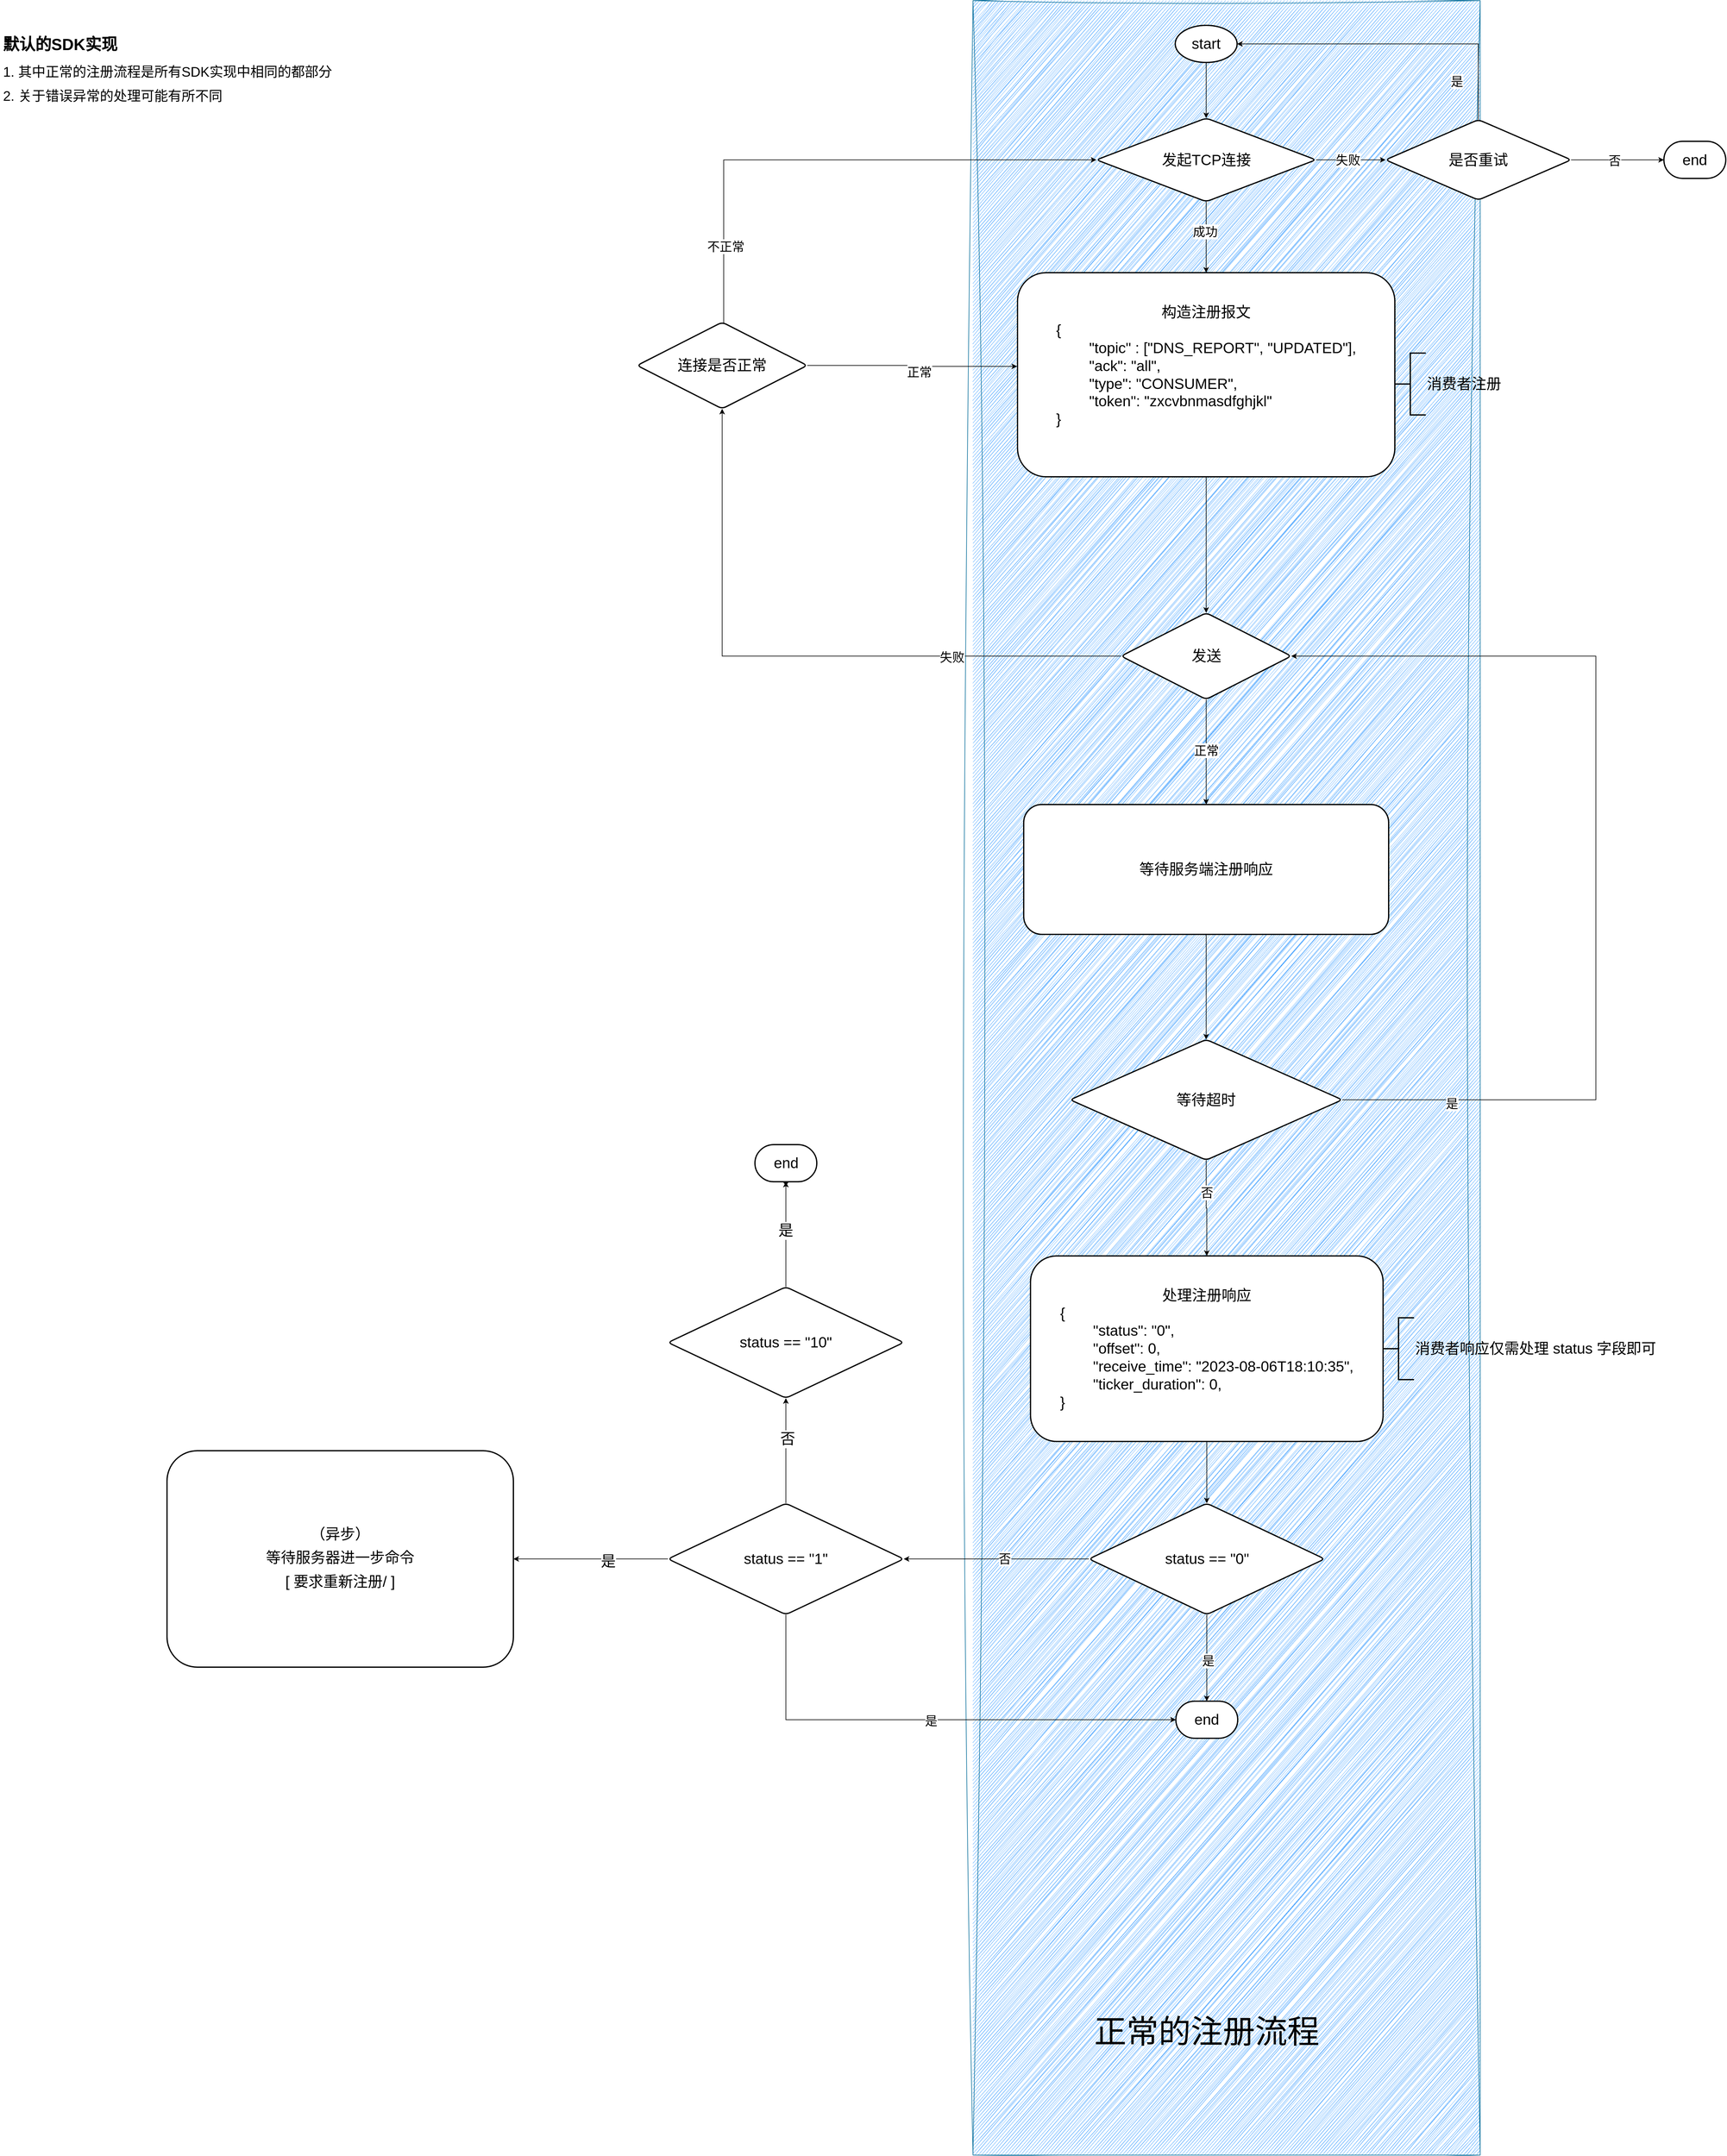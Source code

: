 <mxfile version="21.6.5" type="device" pages="4">
  <diagram id="dsc48xldkjAQaWcjTZuZ" name="连接注册">
    <mxGraphModel dx="5794" dy="2823" grid="1" gridSize="10" guides="1" tooltips="1" connect="1" arrows="1" fold="1" page="1" pageScale="1" pageWidth="827" pageHeight="1169" math="0" shadow="0">
      <root>
        <mxCell id="0" />
        <mxCell id="1" parent="0" />
        <mxCell id="0e7gZRAunlrL_1aNrjrz-1" value="" style="rounded=0;whiteSpace=wrap;html=1;fillStyle=auto;fillColor=#3399FF;glass=0;shadow=0;labelBorderColor=none;labelBackgroundColor=none;strokeColor=#10739e;sketch=1;curveFitting=1;jiggle=2;" vertex="1" parent="1">
          <mxGeometry x="3" y="20" width="820" height="3484" as="geometry" />
        </mxCell>
        <mxCell id="WuUUsTGlFhz0yOcB5VOo-2" value="&lt;font style=&quot;font-size: 24px;&quot;&gt;start&lt;/font&gt;" style="strokeWidth=2;html=1;shape=mxgraph.flowchart.start_1;whiteSpace=wrap;" parent="1" vertex="1">
          <mxGeometry x="330" y="60" width="100" height="60" as="geometry" />
        </mxCell>
        <mxCell id="WuUUsTGlFhz0yOcB5VOo-4" value="&lt;font style=&quot;font-size: 24px;&quot;&gt;end&lt;/font&gt;" style="strokeWidth=2;html=1;shape=mxgraph.flowchart.terminator;whiteSpace=wrap;" parent="1" vertex="1">
          <mxGeometry x="331" y="2770" width="100" height="60" as="geometry" />
        </mxCell>
        <mxCell id="p4mF64QxMuUCEa_f1IQb-2" value="" style="endArrow=classic;html=1;rounded=0;exitX=0.5;exitY=1;exitDx=0;exitDy=0;exitPerimeter=0;entryX=0.5;entryY=0;entryDx=0;entryDy=0;" parent="1" source="WuUUsTGlFhz0yOcB5VOo-2" target="p4mF64QxMuUCEa_f1IQb-5" edge="1">
          <mxGeometry width="50" height="50" relative="1" as="geometry">
            <mxPoint x="440" y="200" as="sourcePoint" />
            <mxPoint x="380" y="190" as="targetPoint" />
          </mxGeometry>
        </mxCell>
        <mxCell id="p4mF64QxMuUCEa_f1IQb-8" value="" style="edgeStyle=orthogonalEdgeStyle;rounded=0;orthogonalLoop=1;jettySize=auto;html=1;" parent="1" source="p4mF64QxMuUCEa_f1IQb-5" target="p4mF64QxMuUCEa_f1IQb-7" edge="1">
          <mxGeometry relative="1" as="geometry" />
        </mxCell>
        <mxCell id="p4mF64QxMuUCEa_f1IQb-9" value="&lt;font style=&quot;font-size: 20px;&quot;&gt;成功&lt;/font&gt;" style="edgeLabel;html=1;align=center;verticalAlign=middle;resizable=0;points=[];" parent="p4mF64QxMuUCEa_f1IQb-8" vertex="1" connectable="0">
          <mxGeometry x="-0.19" y="-2" relative="1" as="geometry">
            <mxPoint y="1" as="offset" />
          </mxGeometry>
        </mxCell>
        <mxCell id="p4mF64QxMuUCEa_f1IQb-15" value="" style="edgeStyle=orthogonalEdgeStyle;rounded=0;orthogonalLoop=1;jettySize=auto;html=1;" parent="1" source="p4mF64QxMuUCEa_f1IQb-5" target="p4mF64QxMuUCEa_f1IQb-14" edge="1">
          <mxGeometry relative="1" as="geometry" />
        </mxCell>
        <mxCell id="p4mF64QxMuUCEa_f1IQb-16" value="&lt;font style=&quot;font-size: 20px;&quot;&gt;失败&lt;/font&gt;" style="edgeLabel;html=1;align=center;verticalAlign=middle;resizable=0;points=[];" parent="p4mF64QxMuUCEa_f1IQb-15" vertex="1" connectable="0">
          <mxGeometry x="-0.09" y="1" relative="1" as="geometry">
            <mxPoint as="offset" />
          </mxGeometry>
        </mxCell>
        <mxCell id="p4mF64QxMuUCEa_f1IQb-5" value="&lt;font style=&quot;font-size: 24px;&quot;&gt;发起TCP连接&lt;/font&gt;" style="rhombus;whiteSpace=wrap;html=1;rounded=1;arcSize=14;strokeWidth=2;" parent="1" vertex="1">
          <mxGeometry x="202.5" y="210" width="355" height="135" as="geometry" />
        </mxCell>
        <mxCell id="g4Wcov2lOADOk6rJduZX-2" value="" style="edgeStyle=orthogonalEdgeStyle;rounded=0;orthogonalLoop=1;jettySize=auto;html=1;" parent="1" source="p4mF64QxMuUCEa_f1IQb-7" target="g4Wcov2lOADOk6rJduZX-1" edge="1">
          <mxGeometry relative="1" as="geometry" />
        </mxCell>
        <mxCell id="p4mF64QxMuUCEa_f1IQb-7" value="&lt;font style=&quot;font-size: 24px;&quot;&gt;构造注册报文&lt;br&gt;&lt;div style=&quot;text-align: left;&quot;&gt;&lt;span style=&quot;background-color: initial;&quot;&gt;{&lt;/span&gt;&lt;/div&gt;&lt;span style=&quot;white-space: pre;&quot;&gt;&lt;div style=&quot;text-align: left;&quot;&gt;&lt;span style=&quot;background-color: initial;&quot;&gt;&#x9;&lt;/span&gt;&lt;span style=&quot;background-color: initial; white-space: normal;&quot;&gt;&quot;topic&quot; : [&quot;DNS_REPORT&quot;, &quot;UPDATED&quot;],&lt;/span&gt;&lt;/div&gt;&lt;div style=&quot;text-align: left;&quot;&gt;&lt;span style=&quot;background-color: initial; white-space: normal;&quot;&gt;&lt;span style=&quot;white-space: pre;&quot;&gt;&#x9;&lt;/span&gt;&quot;ack&quot;: &quot;all&quot;,&lt;br&gt;&lt;/span&gt;&lt;/div&gt;&lt;div style=&quot;text-align: left;&quot;&gt;&lt;span style=&quot;background-color: initial; white-space: normal;&quot;&gt;&lt;span style=&quot;white-space: pre;&quot;&gt;&#x9;&lt;/span&gt;&quot;type&quot;: &quot;CONSUMER&quot;,&lt;br&gt;&lt;/span&gt;&lt;/div&gt;&lt;div style=&quot;text-align: left;&quot;&gt;&lt;span style=&quot;background-color: initial; white-space: normal;&quot;&gt;&lt;span style=&quot;white-space: pre;&quot;&gt;&#x9;&lt;/span&gt;&quot;token&quot;: &quot;zxcvbnmasdfghjkl&quot;&lt;br&gt;&lt;/span&gt;&lt;/div&gt;&lt;/span&gt;&lt;div style=&quot;text-align: left;&quot;&gt;&lt;span style=&quot;background-color: initial;&quot;&gt;}&lt;/span&gt;&lt;/div&gt;&lt;div style=&quot;text-align: left;&quot;&gt;&lt;span style=&quot;background-color: initial;&quot;&gt;&lt;br&gt;&lt;/span&gt;&lt;/div&gt;&lt;/font&gt;" style="whiteSpace=wrap;html=1;rounded=1;arcSize=14;strokeWidth=2;" parent="1" vertex="1">
          <mxGeometry x="75" y="460" width="610" height="330" as="geometry" />
        </mxCell>
        <mxCell id="p4mF64QxMuUCEa_f1IQb-13" value="&lt;font style=&quot;font-size: 24px;&quot;&gt;end&lt;/font&gt;" style="strokeWidth=2;html=1;shape=mxgraph.flowchart.terminator;whiteSpace=wrap;" parent="1" vertex="1">
          <mxGeometry x="1120" y="247.5" width="100" height="60" as="geometry" />
        </mxCell>
        <mxCell id="p4mF64QxMuUCEa_f1IQb-18" value="" style="edgeStyle=orthogonalEdgeStyle;rounded=0;orthogonalLoop=1;jettySize=auto;html=1;entryX=1;entryY=0.5;entryDx=0;entryDy=0;entryPerimeter=0;exitX=0.5;exitY=0;exitDx=0;exitDy=0;" parent="1" source="p4mF64QxMuUCEa_f1IQb-14" target="WuUUsTGlFhz0yOcB5VOo-2" edge="1">
          <mxGeometry relative="1" as="geometry">
            <mxPoint x="745" y="80.005" as="targetPoint" />
            <Array as="points">
              <mxPoint x="820" y="90" />
            </Array>
          </mxGeometry>
        </mxCell>
        <mxCell id="p4mF64QxMuUCEa_f1IQb-19" value="&lt;font style=&quot;font-size: 20px;&quot;&gt;是&lt;/font&gt;" style="edgeLabel;html=1;align=center;verticalAlign=middle;resizable=0;points=[];" parent="p4mF64QxMuUCEa_f1IQb-18" vertex="1" connectable="0">
          <mxGeometry x="-0.112" y="1" relative="1" as="geometry">
            <mxPoint x="70" y="59" as="offset" />
          </mxGeometry>
        </mxCell>
        <mxCell id="p4mF64QxMuUCEa_f1IQb-21" value="" style="edgeStyle=orthogonalEdgeStyle;rounded=0;orthogonalLoop=1;jettySize=auto;html=1;entryX=0;entryY=0.5;entryDx=0;entryDy=0;entryPerimeter=0;" parent="1" source="p4mF64QxMuUCEa_f1IQb-14" target="p4mF64QxMuUCEa_f1IQb-13" edge="1">
          <mxGeometry relative="1" as="geometry">
            <mxPoint x="995" y="273.1" as="targetPoint" />
          </mxGeometry>
        </mxCell>
        <mxCell id="p4mF64QxMuUCEa_f1IQb-22" value="&lt;font style=&quot;font-size: 20px;&quot;&gt;否&lt;/font&gt;" style="edgeLabel;html=1;align=center;verticalAlign=middle;resizable=0;points=[];" parent="p4mF64QxMuUCEa_f1IQb-21" vertex="1" connectable="0">
          <mxGeometry x="-0.064" y="-1" relative="1" as="geometry">
            <mxPoint y="-1" as="offset" />
          </mxGeometry>
        </mxCell>
        <mxCell id="p4mF64QxMuUCEa_f1IQb-14" value="&lt;font style=&quot;font-size: 24px;&quot;&gt;是否重试&lt;/font&gt;" style="rhombus;whiteSpace=wrap;html=1;rounded=1;arcSize=14;strokeWidth=2;" parent="1" vertex="1">
          <mxGeometry x="670" y="212.5" width="300" height="130" as="geometry" />
        </mxCell>
        <mxCell id="g4Wcov2lOADOk6rJduZX-8" value="" style="edgeStyle=orthogonalEdgeStyle;rounded=0;orthogonalLoop=1;jettySize=auto;html=1;" parent="1" source="g4Wcov2lOADOk6rJduZX-1" target="g4Wcov2lOADOk6rJduZX-7" edge="1">
          <mxGeometry relative="1" as="geometry" />
        </mxCell>
        <mxCell id="g4Wcov2lOADOk6rJduZX-9" value="&lt;font style=&quot;font-size: 20px;&quot;&gt;失败&lt;/font&gt;" style="edgeLabel;html=1;align=center;verticalAlign=middle;resizable=0;points=[];" parent="g4Wcov2lOADOk6rJduZX-8" vertex="1" connectable="0">
          <mxGeometry x="-0.475" y="1" relative="1" as="geometry">
            <mxPoint x="1" as="offset" />
          </mxGeometry>
        </mxCell>
        <mxCell id="g4Wcov2lOADOk6rJduZX-18" value="" style="edgeStyle=orthogonalEdgeStyle;rounded=0;orthogonalLoop=1;jettySize=auto;html=1;" parent="1" source="g4Wcov2lOADOk6rJduZX-1" target="g4Wcov2lOADOk6rJduZX-17" edge="1">
          <mxGeometry relative="1" as="geometry" />
        </mxCell>
        <mxCell id="g4Wcov2lOADOk6rJduZX-19" value="&lt;font style=&quot;&quot;&gt;&lt;font style=&quot;font-size: 20px;&quot;&gt;正常&lt;/font&gt;&lt;br&gt;&lt;/font&gt;" style="edgeLabel;html=1;align=center;verticalAlign=middle;resizable=0;points=[];" parent="g4Wcov2lOADOk6rJduZX-18" vertex="1" connectable="0">
          <mxGeometry x="-0.043" relative="1" as="geometry">
            <mxPoint as="offset" />
          </mxGeometry>
        </mxCell>
        <mxCell id="g4Wcov2lOADOk6rJduZX-1" value="&lt;font style=&quot;font-size: 24px;&quot;&gt;发送&lt;/font&gt;" style="rhombus;whiteSpace=wrap;html=1;rounded=1;arcSize=14;strokeWidth=2;" parent="1" vertex="1">
          <mxGeometry x="242.5" y="1010" width="275" height="140" as="geometry" />
        </mxCell>
        <mxCell id="g4Wcov2lOADOk6rJduZX-11" value="" style="edgeStyle=orthogonalEdgeStyle;rounded=0;orthogonalLoop=1;jettySize=auto;html=1;entryX=-0.001;entryY=0.459;entryDx=0;entryDy=0;entryPerimeter=0;" parent="1" source="g4Wcov2lOADOk6rJduZX-7" target="p4mF64QxMuUCEa_f1IQb-7" edge="1">
          <mxGeometry relative="1" as="geometry">
            <mxPoint x="-87.5" y="610.0" as="targetPoint" />
          </mxGeometry>
        </mxCell>
        <mxCell id="g4Wcov2lOADOk6rJduZX-12" value="&lt;font style=&quot;font-size: 20px;&quot;&gt;正常&lt;/font&gt;" style="edgeLabel;html=1;align=center;verticalAlign=middle;resizable=0;points=[];" parent="g4Wcov2lOADOk6rJduZX-11" vertex="1" connectable="0">
          <mxGeometry x="0.07" y="-8" relative="1" as="geometry">
            <mxPoint as="offset" />
          </mxGeometry>
        </mxCell>
        <mxCell id="g4Wcov2lOADOk6rJduZX-14" value="" style="edgeStyle=orthogonalEdgeStyle;rounded=0;orthogonalLoop=1;jettySize=auto;html=1;entryX=0;entryY=0.5;entryDx=0;entryDy=0;" parent="1" source="g4Wcov2lOADOk6rJduZX-7" target="p4mF64QxMuUCEa_f1IQb-5" edge="1">
          <mxGeometry relative="1" as="geometry">
            <mxPoint x="-402.5" y="460.0" as="targetPoint" />
            <Array as="points">
              <mxPoint x="-400" y="278" />
            </Array>
          </mxGeometry>
        </mxCell>
        <mxCell id="g4Wcov2lOADOk6rJduZX-16" value="&lt;font style=&quot;font-size: 20px;&quot;&gt;不正常&lt;/font&gt;" style="edgeLabel;html=1;align=center;verticalAlign=middle;resizable=0;points=[];" parent="g4Wcov2lOADOk6rJduZX-14" vertex="1" connectable="0">
          <mxGeometry x="-0.713" y="-3" relative="1" as="geometry">
            <mxPoint as="offset" />
          </mxGeometry>
        </mxCell>
        <mxCell id="g4Wcov2lOADOk6rJduZX-7" value="&lt;font style=&quot;font-size: 24px;&quot;&gt;连接是否正常&lt;/font&gt;" style="rhombus;whiteSpace=wrap;html=1;rounded=1;arcSize=14;strokeWidth=2;" parent="1" vertex="1">
          <mxGeometry x="-540" y="540" width="275" height="140" as="geometry" />
        </mxCell>
        <mxCell id="g4Wcov2lOADOk6rJduZX-21" value="" style="edgeStyle=orthogonalEdgeStyle;rounded=0;orthogonalLoop=1;jettySize=auto;html=1;" parent="1" source="g4Wcov2lOADOk6rJduZX-17" target="g4Wcov2lOADOk6rJduZX-20" edge="1">
          <mxGeometry relative="1" as="geometry" />
        </mxCell>
        <mxCell id="g4Wcov2lOADOk6rJduZX-17" value="&lt;font style=&quot;font-size: 24px;&quot;&gt;等待服务端注册响应&lt;/font&gt;" style="whiteSpace=wrap;html=1;rounded=1;arcSize=14;strokeWidth=2;" parent="1" vertex="1">
          <mxGeometry x="85" y="1320" width="590" height="210" as="geometry" />
        </mxCell>
        <mxCell id="g4Wcov2lOADOk6rJduZX-23" value="" style="edgeStyle=orthogonalEdgeStyle;rounded=0;orthogonalLoop=1;jettySize=auto;html=1;entryX=1;entryY=0.5;entryDx=0;entryDy=0;" parent="1" source="g4Wcov2lOADOk6rJduZX-20" target="g4Wcov2lOADOk6rJduZX-1" edge="1">
          <mxGeometry relative="1" as="geometry">
            <mxPoint x="860" y="1797.5" as="targetPoint" />
            <Array as="points">
              <mxPoint x="1010" y="1798" />
              <mxPoint x="1010" y="1080" />
            </Array>
          </mxGeometry>
        </mxCell>
        <mxCell id="g4Wcov2lOADOk6rJduZX-24" value="&lt;font style=&quot;font-size: 20px;&quot;&gt;是&lt;/font&gt;" style="edgeLabel;html=1;align=center;verticalAlign=middle;resizable=0;points=[];" parent="g4Wcov2lOADOk6rJduZX-23" vertex="1" connectable="0">
          <mxGeometry x="-0.783" y="-5" relative="1" as="geometry">
            <mxPoint x="1" as="offset" />
          </mxGeometry>
        </mxCell>
        <mxCell id="g4Wcov2lOADOk6rJduZX-26" value="" style="edgeStyle=orthogonalEdgeStyle;rounded=0;orthogonalLoop=1;jettySize=auto;html=1;" parent="1" source="g4Wcov2lOADOk6rJduZX-20" target="g4Wcov2lOADOk6rJduZX-25" edge="1">
          <mxGeometry relative="1" as="geometry" />
        </mxCell>
        <mxCell id="g4Wcov2lOADOk6rJduZX-27" value="&lt;font style=&quot;font-size: 20px;&quot;&gt;否&lt;/font&gt;" style="edgeLabel;html=1;align=center;verticalAlign=middle;resizable=0;points=[];" parent="g4Wcov2lOADOk6rJduZX-26" vertex="1" connectable="0">
          <mxGeometry x="0.339" y="-1" relative="1" as="geometry">
            <mxPoint x="1" y="-52" as="offset" />
          </mxGeometry>
        </mxCell>
        <mxCell id="g4Wcov2lOADOk6rJduZX-20" value="&lt;font style=&quot;font-size: 24px;&quot;&gt;等待超时&lt;/font&gt;" style="rhombus;whiteSpace=wrap;html=1;rounded=1;arcSize=14;strokeWidth=2;" parent="1" vertex="1">
          <mxGeometry x="160" y="1700" width="440" height="195" as="geometry" />
        </mxCell>
        <mxCell id="g4Wcov2lOADOk6rJduZX-29" value="" style="edgeStyle=orthogonalEdgeStyle;rounded=0;orthogonalLoop=1;jettySize=auto;html=1;" parent="1" source="g4Wcov2lOADOk6rJduZX-25" target="g4Wcov2lOADOk6rJduZX-28" edge="1">
          <mxGeometry relative="1" as="geometry" />
        </mxCell>
        <mxCell id="g4Wcov2lOADOk6rJduZX-25" value="&lt;div style=&quot;&quot;&gt;&lt;span style=&quot;font-size: 24px; background-color: initial;&quot;&gt;处理注册响应&lt;/span&gt;&lt;/div&gt;&lt;font style=&quot;&quot;&gt;&lt;div style=&quot;font-size: 24px; text-align: left;&quot;&gt;&lt;span style=&quot;background-color: initial;&quot;&gt;{&lt;/span&gt;&lt;/div&gt;&lt;div style=&quot;font-size: 24px; text-align: left;&quot;&gt;&lt;span style=&quot;background-color: initial;&quot;&gt;&lt;span style=&quot;&quot;&gt;&lt;span style=&quot;white-space: pre;&quot;&gt;&amp;nbsp;&amp;nbsp;&amp;nbsp;&amp;nbsp;&lt;span style=&quot;white-space: pre;&quot;&gt;&#x9;&lt;/span&gt;&lt;/span&gt;&lt;/span&gt;&quot;status&quot;: &quot;0&quot;,&lt;br&gt;&lt;/span&gt;&lt;/div&gt;&lt;div style=&quot;font-size: 24px; text-align: left;&quot;&gt;&lt;span style=&quot;background-color: initial;&quot;&gt;&lt;span style=&quot;&quot;&gt;&lt;span style=&quot;white-space: pre;&quot;&gt;&amp;nbsp;&amp;nbsp;&amp;nbsp;&amp;nbsp;&lt;span style=&quot;white-space: pre;&quot;&gt;&#x9;&lt;/span&gt;&lt;/span&gt;&lt;/span&gt;&quot;offset&quot;: 0,&lt;br&gt;&lt;/span&gt;&lt;/div&gt;&lt;div style=&quot;font-size: 24px; text-align: left;&quot;&gt;&lt;span style=&quot;white-space: pre;&quot;&gt;&#x9;&lt;/span&gt;&quot;receive_time&quot;:&amp;nbsp;&lt;span style=&quot;background-color: initial;&quot;&gt;&quot;2023-08-06T18:10:35&quot;,&lt;/span&gt;&lt;/div&gt;&lt;div style=&quot;font-size: 24px; text-align: left;&quot;&gt;&lt;span style=&quot;background-color: initial;&quot;&gt;&lt;span style=&quot;white-space: pre;&quot;&gt;&#x9;&lt;/span&gt;&quot;ticker_duration&quot;: 0,&lt;br&gt;&lt;/span&gt;&lt;/div&gt;&lt;div style=&quot;text-align: left; font-size: 24px;&quot;&gt;&lt;span style=&quot;background-color: initial;&quot;&gt;}&lt;/span&gt;&lt;/div&gt;&lt;/font&gt;" style="whiteSpace=wrap;html=1;rounded=1;arcSize=14;strokeWidth=2;align=center;" parent="1" vertex="1">
          <mxGeometry x="96" y="2050" width="570" height="300" as="geometry" />
        </mxCell>
        <mxCell id="g4Wcov2lOADOk6rJduZX-33" value="" style="edgeStyle=orthogonalEdgeStyle;rounded=0;orthogonalLoop=1;jettySize=auto;html=1;fontFamily=Helvetica;fontSize=12;fontColor=default;" parent="1" source="g4Wcov2lOADOk6rJduZX-28" target="WuUUsTGlFhz0yOcB5VOo-4" edge="1">
          <mxGeometry relative="1" as="geometry" />
        </mxCell>
        <mxCell id="g4Wcov2lOADOk6rJduZX-34" value="&lt;font style=&quot;font-size: 20px;&quot;&gt;是&lt;/font&gt;" style="edgeLabel;html=1;align=center;verticalAlign=middle;resizable=0;points=[];fontSize=12;fontFamily=Helvetica;fontColor=default;" parent="g4Wcov2lOADOk6rJduZX-33" vertex="1" connectable="0">
          <mxGeometry x="0.048" y="2" relative="1" as="geometry">
            <mxPoint as="offset" />
          </mxGeometry>
        </mxCell>
        <mxCell id="g4Wcov2lOADOk6rJduZX-38" value="" style="edgeStyle=orthogonalEdgeStyle;rounded=0;orthogonalLoop=1;jettySize=auto;html=1;fontFamily=Helvetica;fontSize=12;fontColor=default;" parent="1" source="g4Wcov2lOADOk6rJduZX-28" target="g4Wcov2lOADOk6rJduZX-37" edge="1">
          <mxGeometry relative="1" as="geometry" />
        </mxCell>
        <mxCell id="g4Wcov2lOADOk6rJduZX-39" value="&lt;font style=&quot;font-size: 20px;&quot;&gt;否&lt;/font&gt;" style="edgeLabel;html=1;align=center;verticalAlign=middle;resizable=0;points=[];fontSize=12;fontFamily=Helvetica;fontColor=default;" parent="g4Wcov2lOADOk6rJduZX-38" vertex="1" connectable="0">
          <mxGeometry x="-0.086" y="-1" relative="1" as="geometry">
            <mxPoint as="offset" />
          </mxGeometry>
        </mxCell>
        <mxCell id="g4Wcov2lOADOk6rJduZX-28" value="&lt;font style=&quot;font-size: 24px;&quot;&gt;status == &quot;0&quot;&lt;/font&gt;" style="rhombus;whiteSpace=wrap;html=1;rounded=1;arcSize=14;strokeWidth=2;" parent="1" vertex="1">
          <mxGeometry x="190.5" y="2450" width="381" height="180" as="geometry" />
        </mxCell>
        <mxCell id="g4Wcov2lOADOk6rJduZX-30" value="&lt;font style=&quot;font-size: 24px;&quot;&gt;消费者注册&lt;/font&gt;" style="strokeWidth=2;html=1;shape=mxgraph.flowchart.annotation_2;align=left;labelPosition=right;pointerEvents=1;" parent="1" vertex="1">
          <mxGeometry x="685" y="590" width="50" height="100" as="geometry" />
        </mxCell>
        <mxCell id="g4Wcov2lOADOk6rJduZX-31" value="&lt;font style=&quot;font-size: 24px;&quot;&gt;消费者响应仅需处理 status 字段即可&lt;/font&gt;" style="strokeWidth=2;html=1;shape=mxgraph.flowchart.annotation_2;align=left;labelPosition=right;pointerEvents=1;" parent="1" vertex="1">
          <mxGeometry x="666" y="2150" width="50" height="100" as="geometry" />
        </mxCell>
        <mxCell id="g4Wcov2lOADOk6rJduZX-41" value="" style="edgeStyle=orthogonalEdgeStyle;rounded=0;orthogonalLoop=1;jettySize=auto;html=1;fontFamily=Helvetica;fontSize=12;fontColor=default;entryX=0;entryY=0.5;entryDx=0;entryDy=0;entryPerimeter=0;exitX=0.5;exitY=1;exitDx=0;exitDy=0;" parent="1" source="g4Wcov2lOADOk6rJduZX-37" target="WuUUsTGlFhz0yOcB5VOo-4" edge="1">
          <mxGeometry relative="1" as="geometry">
            <mxPoint x="-199.5" y="2710" as="targetPoint" />
            <Array as="points">
              <mxPoint x="-299" y="2800" />
            </Array>
          </mxGeometry>
        </mxCell>
        <mxCell id="g4Wcov2lOADOk6rJduZX-42" value="&lt;font style=&quot;font-size: 20px;&quot;&gt;是&lt;/font&gt;" style="edgeLabel;html=1;align=center;verticalAlign=middle;resizable=0;points=[];fontSize=12;fontFamily=Helvetica;fontColor=default;" parent="g4Wcov2lOADOk6rJduZX-41" vertex="1" connectable="0">
          <mxGeometry x="0.01" y="-1" relative="1" as="geometry">
            <mxPoint as="offset" />
          </mxGeometry>
        </mxCell>
        <mxCell id="g4Wcov2lOADOk6rJduZX-44" value="" style="edgeStyle=orthogonalEdgeStyle;rounded=0;orthogonalLoop=1;jettySize=auto;html=1;fontFamily=Helvetica;fontSize=12;fontColor=default;" parent="1" source="g4Wcov2lOADOk6rJduZX-37" target="g4Wcov2lOADOk6rJduZX-43" edge="1">
          <mxGeometry relative="1" as="geometry" />
        </mxCell>
        <mxCell id="g4Wcov2lOADOk6rJduZX-45" value="&lt;font style=&quot;font-size: 24px;&quot;&gt;是&lt;/font&gt;" style="edgeLabel;html=1;align=center;verticalAlign=middle;resizable=0;points=[];fontSize=12;fontFamily=Helvetica;fontColor=default;" parent="g4Wcov2lOADOk6rJduZX-44" vertex="1" connectable="0">
          <mxGeometry x="-0.22" y="4" relative="1" as="geometry">
            <mxPoint as="offset" />
          </mxGeometry>
        </mxCell>
        <mxCell id="0e7gZRAunlrL_1aNrjrz-6" value="" style="edgeStyle=orthogonalEdgeStyle;rounded=0;orthogonalLoop=1;jettySize=auto;html=1;" edge="1" parent="1" source="g4Wcov2lOADOk6rJduZX-37" target="0e7gZRAunlrL_1aNrjrz-5">
          <mxGeometry relative="1" as="geometry" />
        </mxCell>
        <mxCell id="0e7gZRAunlrL_1aNrjrz-7" value="&lt;font style=&quot;font-size: 24px;&quot;&gt;否&lt;/font&gt;" style="edgeLabel;html=1;align=center;verticalAlign=middle;resizable=0;points=[];" vertex="1" connectable="0" parent="0e7gZRAunlrL_1aNrjrz-6">
          <mxGeometry x="0.229" y="-2" relative="1" as="geometry">
            <mxPoint as="offset" />
          </mxGeometry>
        </mxCell>
        <mxCell id="g4Wcov2lOADOk6rJduZX-37" value="&lt;font style=&quot;font-size: 24px;&quot;&gt;status == &quot;1&quot;&lt;/font&gt;" style="rhombus;whiteSpace=wrap;html=1;rounded=1;arcSize=14;strokeWidth=2;" parent="1" vertex="1">
          <mxGeometry x="-490" y="2450" width="381" height="180" as="geometry" />
        </mxCell>
        <mxCell id="g4Wcov2lOADOk6rJduZX-43" value="&lt;p style=&quot;line-height: 280%;&quot;&gt;&lt;font style=&quot;font-size: 24px;&quot;&gt;（异步）&lt;br&gt;等待服务器进一步命令&lt;br&gt;[ 要求重新注册/ ]&lt;br&gt;&lt;/font&gt;&lt;/p&gt;" style="whiteSpace=wrap;html=1;rounded=1;arcSize=14;strokeWidth=2;" parent="1" vertex="1">
          <mxGeometry x="-1300" y="2365" width="560" height="350" as="geometry" />
        </mxCell>
        <mxCell id="0e7gZRAunlrL_1aNrjrz-2" value="&lt;font style=&quot;font-size: 52px;&quot;&gt;正常的注册流程&lt;/font&gt;" style="text;html=1;strokeColor=none;fillColor=none;align=center;verticalAlign=middle;whiteSpace=wrap;rounded=0;" vertex="1" parent="1">
          <mxGeometry x="171" y="3230" width="420" height="150" as="geometry" />
        </mxCell>
        <mxCell id="0e7gZRAunlrL_1aNrjrz-4" value="&lt;h1&gt;&lt;font style=&quot;font-size: 26px;&quot;&gt;默认的SDK实现&lt;/font&gt;&lt;/h1&gt;&lt;p&gt;&lt;font style=&quot;font-size: 22px;&quot;&gt;1. 其中正常的注册流程是所有SDK实现中相同的都部分&lt;/font&gt;&lt;/p&gt;&lt;p&gt;&lt;font style=&quot;font-size: 22px;&quot;&gt;2. 关于错误异常的处理可能有所不同&lt;/font&gt;&lt;/p&gt;" style="text;html=1;strokeColor=none;fillColor=none;spacing=5;spacingTop=-20;whiteSpace=wrap;overflow=hidden;rounded=0;" vertex="1" parent="1">
          <mxGeometry x="-1570" y="70" width="630" height="180" as="geometry" />
        </mxCell>
        <mxCell id="0e7gZRAunlrL_1aNrjrz-9" value="" style="edgeStyle=orthogonalEdgeStyle;rounded=0;orthogonalLoop=1;jettySize=auto;html=1;" edge="1" parent="1" source="0e7gZRAunlrL_1aNrjrz-5" target="0e7gZRAunlrL_1aNrjrz-8">
          <mxGeometry relative="1" as="geometry" />
        </mxCell>
        <mxCell id="0e7gZRAunlrL_1aNrjrz-10" value="&lt;font style=&quot;font-size: 24px;&quot;&gt;是&lt;/font&gt;" style="edgeLabel;html=1;align=center;verticalAlign=middle;resizable=0;points=[];" vertex="1" connectable="0" parent="0e7gZRAunlrL_1aNrjrz-9">
          <mxGeometry x="0.067" y="1" relative="1" as="geometry">
            <mxPoint y="-1" as="offset" />
          </mxGeometry>
        </mxCell>
        <mxCell id="0e7gZRAunlrL_1aNrjrz-5" value="&lt;font style=&quot;font-size: 24px;&quot;&gt;status == &quot;10&quot;&lt;/font&gt;" style="rhombus;whiteSpace=wrap;html=1;rounded=1;arcSize=14;strokeWidth=2;" vertex="1" parent="1">
          <mxGeometry x="-490" y="2100" width="381" height="180" as="geometry" />
        </mxCell>
        <mxCell id="0e7gZRAunlrL_1aNrjrz-8" value="" style="shape=waypoint;sketch=0;size=6;pointerEvents=1;points=[];fillColor=default;resizable=0;rotatable=0;perimeter=centerPerimeter;snapToPoint=1;rounded=1;arcSize=14;strokeWidth=2;" vertex="1" parent="1">
          <mxGeometry x="-309.5" y="1920" width="20" height="20" as="geometry" />
        </mxCell>
        <mxCell id="0e7gZRAunlrL_1aNrjrz-11" value="&lt;font style=&quot;font-size: 24px;&quot;&gt;end&lt;/font&gt;" style="strokeWidth=2;html=1;shape=mxgraph.flowchart.terminator;whiteSpace=wrap;" vertex="1" parent="1">
          <mxGeometry x="-349.5" y="1870" width="100" height="60" as="geometry" />
        </mxCell>
      </root>
    </mxGraphModel>
  </diagram>
  <diagram id="A_iXqG0Hpvlu0hcf8FSz" name="生产者">
    <mxGraphModel dx="1242" dy="2016" grid="1" gridSize="10" guides="1" tooltips="1" connect="1" arrows="1" fold="1" page="1" pageScale="1" pageWidth="827" pageHeight="1169" math="0" shadow="0">
      <root>
        <mxCell id="0" />
        <mxCell id="1" parent="0" />
        <mxCell id="jEgTqVKUGzqyQiMNCO3P-7" value="" style="edgeStyle=orthogonalEdgeStyle;rounded=0;orthogonalLoop=1;jettySize=auto;html=1;fontFamily=Helvetica;fontSize=12;fontColor=default;" parent="1" source="sJ5maRuWEX489fQD6JMl-1" target="jEgTqVKUGzqyQiMNCO3P-6" edge="1">
          <mxGeometry relative="1" as="geometry" />
        </mxCell>
        <mxCell id="sJ5maRuWEX489fQD6JMl-1" value="&lt;font style=&quot;font-size: 24px;&quot;&gt;注册成功&lt;/font&gt;" style="strokeWidth=2;html=1;shape=mxgraph.flowchart.start_1;whiteSpace=wrap;rounded=1;strokeColor=default;fontFamily=Helvetica;fontSize=12;fontColor=default;fillColor=default;" parent="1" vertex="1">
          <mxGeometry x="310" y="50" width="240" height="80" as="geometry" />
        </mxCell>
        <mxCell id="jEgTqVKUGzqyQiMNCO3P-5" value="" style="edgeStyle=orthogonalEdgeStyle;rounded=0;orthogonalLoop=1;jettySize=auto;html=1;fontFamily=Helvetica;fontSize=12;fontColor=default;" parent="1" source="jEgTqVKUGzqyQiMNCO3P-2" target="sJ5maRuWEX489fQD6JMl-1" edge="1">
          <mxGeometry relative="1" as="geometry" />
        </mxCell>
        <mxCell id="jEgTqVKUGzqyQiMNCO3P-2" value="&lt;div style=&quot;&quot;&gt;&lt;span style=&quot;font-size: 24px; background-color: initial;&quot;&gt;处理注册响应&lt;/span&gt;&lt;/div&gt;&lt;font style=&quot;&quot;&gt;&lt;div style=&quot;font-size: 24px; text-align: left;&quot;&gt;&lt;span style=&quot;background-color: initial;&quot;&gt;{&lt;/span&gt;&lt;/div&gt;&lt;div style=&quot;font-size: 24px; text-align: left;&quot;&gt;&lt;span style=&quot;background-color: initial;&quot;&gt;&lt;span style=&quot;&quot;&gt;&lt;span style=&quot;white-space: pre;&quot;&gt;&amp;nbsp;&amp;nbsp;&amp;nbsp;&amp;nbsp;&lt;span style=&quot;white-space: pre;&quot;&gt;&#x9;&lt;/span&gt;&lt;/span&gt;&lt;/span&gt;&quot;status&quot;: &quot;0&quot;,&lt;br&gt;&lt;/span&gt;&lt;/div&gt;&lt;div style=&quot;font-size: 24px; text-align: left;&quot;&gt;&lt;span style=&quot;background-color: initial;&quot;&gt;&lt;span style=&quot;&quot;&gt;&lt;span style=&quot;white-space: pre;&quot;&gt;&amp;nbsp;&amp;nbsp;&amp;nbsp;&amp;nbsp;&lt;span style=&quot;white-space: pre;&quot;&gt;&#x9;&lt;/span&gt;&lt;/span&gt;&lt;/span&gt;&quot;offset&quot;: 0,&lt;br&gt;&lt;/span&gt;&lt;/div&gt;&lt;div style=&quot;font-size: 24px; text-align: left;&quot;&gt;&lt;span style=&quot;white-space: pre;&quot;&gt;&#x9;&lt;/span&gt;&quot;receive_time&quot;:&amp;nbsp;&lt;span style=&quot;background-color: initial;&quot;&gt;&quot;2023-08-06T18:10:35&quot;,&lt;/span&gt;&lt;/div&gt;&lt;div style=&quot;font-size: 24px; text-align: left;&quot;&gt;&lt;span style=&quot;background-color: initial;&quot;&gt;&lt;span style=&quot;white-space: pre;&quot;&gt;&#x9;&lt;/span&gt;&quot;ticker_duration&quot;: 200,&lt;br&gt;&lt;/span&gt;&lt;/div&gt;&lt;div style=&quot;text-align: left; font-size: 24px;&quot;&gt;&lt;span style=&quot;background-color: initial;&quot;&gt;}&lt;/span&gt;&lt;/div&gt;&lt;/font&gt;" style="whiteSpace=wrap;html=1;rounded=1;arcSize=14;strokeWidth=2;align=center;" parent="1" vertex="1">
          <mxGeometry x="145" y="-340" width="570" height="300" as="geometry" />
        </mxCell>
        <mxCell id="hxisfU9j-tTTfckc3Lx8-2" value="" style="edgeStyle=orthogonalEdgeStyle;rounded=0;orthogonalLoop=1;jettySize=auto;html=1;fontFamily=Helvetica;fontSize=12;fontColor=default;" parent="1" source="jEgTqVKUGzqyQiMNCO3P-6" target="hxisfU9j-tTTfckc3Lx8-1" edge="1">
          <mxGeometry relative="1" as="geometry" />
        </mxCell>
        <mxCell id="jEgTqVKUGzqyQiMNCO3P-6" value="&lt;font style=&quot;font-size: 24px;&quot;&gt;创建定时器&lt;br&gt;以200ms的间隔向服务器发送PMessage消息&lt;br&gt;&lt;br&gt;并异步处理来自服务器的MessageResponse&lt;br&gt;&lt;/font&gt;" style="rounded=1;whiteSpace=wrap;html=1;strokeWidth=2;" parent="1" vertex="1">
          <mxGeometry x="270" y="220" width="320" height="190" as="geometry" />
        </mxCell>
        <mxCell id="hxisfU9j-tTTfckc3Lx8-4" value="" style="edgeStyle=orthogonalEdgeStyle;rounded=0;orthogonalLoop=1;jettySize=auto;html=1;fontFamily=Helvetica;fontSize=12;fontColor=default;" parent="1" source="hxisfU9j-tTTfckc3Lx8-1" target="hxisfU9j-tTTfckc3Lx8-3" edge="1">
          <mxGeometry relative="1" as="geometry" />
        </mxCell>
        <mxCell id="hxisfU9j-tTTfckc3Lx8-5" value="&lt;font style=&quot;font-size: 20px;&quot;&gt;重连并重新注册&lt;/font&gt;" style="edgeLabel;html=1;align=center;verticalAlign=middle;resizable=0;points=[];fontSize=12;fontFamily=Helvetica;fontColor=default;" parent="hxisfU9j-tTTfckc3Lx8-4" vertex="1" connectable="0">
          <mxGeometry x="0.013" y="-2" relative="1" as="geometry">
            <mxPoint as="offset" />
          </mxGeometry>
        </mxCell>
        <mxCell id="hxisfU9j-tTTfckc3Lx8-1" value="&lt;font style=&quot;font-size: 24px;&quot;&gt;连接断开&lt;/font&gt;" style="rhombus;whiteSpace=wrap;html=1;rounded=1;strokeWidth=2;" parent="1" vertex="1">
          <mxGeometry x="715" y="252.5" width="310" height="125" as="geometry" />
        </mxCell>
        <mxCell id="hxisfU9j-tTTfckc3Lx8-3" value="" style="shape=waypoint;sketch=0;size=6;pointerEvents=1;points=[];fillColor=default;resizable=0;rotatable=0;perimeter=centerPerimeter;snapToPoint=1;rounded=1;strokeWidth=2;" parent="1" vertex="1">
          <mxGeometry x="1250" y="305" width="20" height="20" as="geometry" />
        </mxCell>
      </root>
    </mxGraphModel>
  </diagram>
  <diagram id="DXFwqOYWfCs1Br8PVMt3" name="消费者">
    <mxGraphModel dx="2258" dy="2709" grid="1" gridSize="10" guides="1" tooltips="1" connect="1" arrows="1" fold="1" page="1" pageScale="1" pageWidth="827" pageHeight="1169" math="0" shadow="0">
      <root>
        <mxCell id="0" />
        <mxCell id="1" parent="0" />
        <mxCell id="SCN-cLzCl_Im2Pr3yD9G-1" value="" style="edgeStyle=orthogonalEdgeStyle;rounded=0;orthogonalLoop=1;jettySize=auto;html=1;fontFamily=Helvetica;fontSize=12;fontColor=default;" parent="1" source="SCN-cLzCl_Im2Pr3yD9G-2" target="SCN-cLzCl_Im2Pr3yD9G-6" edge="1">
          <mxGeometry relative="1" as="geometry" />
        </mxCell>
        <mxCell id="SCN-cLzCl_Im2Pr3yD9G-2" value="&lt;font style=&quot;font-size: 24px;&quot;&gt;注册成功&lt;/font&gt;" style="strokeWidth=2;html=1;shape=mxgraph.flowchart.start_1;whiteSpace=wrap;rounded=1;strokeColor=default;fontFamily=Helvetica;fontSize=12;fontColor=default;fillColor=default;" parent="1" vertex="1">
          <mxGeometry x="295" y="-600" width="240" height="80" as="geometry" />
        </mxCell>
        <mxCell id="SCN-cLzCl_Im2Pr3yD9G-3" value="&lt;div style=&quot;&quot;&gt;&lt;span style=&quot;font-size: 24px; background-color: initial;&quot;&gt;处理注册响应&lt;/span&gt;&lt;/div&gt;&lt;font style=&quot;&quot;&gt;&lt;div style=&quot;font-size: 24px; text-align: left;&quot;&gt;&lt;span style=&quot;background-color: initial;&quot;&gt;{&lt;/span&gt;&lt;/div&gt;&lt;div style=&quot;font-size: 24px; text-align: left;&quot;&gt;&lt;span style=&quot;background-color: initial;&quot;&gt;&lt;span style=&quot;&quot;&gt;&lt;span style=&quot;white-space: pre;&quot;&gt;&amp;nbsp;&amp;nbsp;&amp;nbsp;&amp;nbsp;&lt;span style=&quot;white-space: pre;&quot;&gt;&#x9;&lt;/span&gt;&lt;/span&gt;&lt;/span&gt;&quot;status&quot;: &quot;0&quot;,&lt;br&gt;&lt;/span&gt;&lt;/div&gt;&lt;div style=&quot;font-size: 24px; text-align: left;&quot;&gt;&lt;span style=&quot;background-color: initial;&quot;&gt;&lt;span style=&quot;&quot;&gt;&lt;span style=&quot;white-space: pre;&quot;&gt;&amp;nbsp;&amp;nbsp;&amp;nbsp;&amp;nbsp;&lt;span style=&quot;white-space: pre;&quot;&gt;&#x9;&lt;/span&gt;&lt;/span&gt;&lt;/span&gt;&quot;offset&quot;: 0,&lt;br&gt;&lt;/span&gt;&lt;/div&gt;&lt;div style=&quot;font-size: 24px; text-align: left;&quot;&gt;&lt;span style=&quot;white-space: pre;&quot;&gt;&#x9;&lt;/span&gt;&quot;receive_time&quot;:&amp;nbsp;&lt;span style=&quot;background-color: initial;&quot;&gt;&quot;2023-08-06T18:10:35&quot;,&lt;/span&gt;&lt;/div&gt;&lt;div style=&quot;font-size: 24px; text-align: left;&quot;&gt;&lt;span style=&quot;background-color: initial;&quot;&gt;&lt;span style=&quot;white-space: pre;&quot;&gt;&#x9;&lt;/span&gt;&quot;ticker_duration&quot;: 0,&lt;br&gt;&lt;/span&gt;&lt;/div&gt;&lt;div style=&quot;text-align: left; font-size: 24px;&quot;&gt;&lt;span style=&quot;background-color: initial;&quot;&gt;}&lt;/span&gt;&lt;/div&gt;&lt;/font&gt;" style="whiteSpace=wrap;html=1;rounded=1;arcSize=14;strokeWidth=2;align=center;" parent="1" vertex="1">
          <mxGeometry x="110" y="1610" width="570" height="300" as="geometry" />
        </mxCell>
        <mxCell id="SCN-cLzCl_Im2Pr3yD9G-4" value="" style="edgeStyle=orthogonalEdgeStyle;rounded=0;orthogonalLoop=1;jettySize=auto;html=1;fontFamily=Helvetica;fontSize=12;fontColor=default;" parent="1" source="SCN-cLzCl_Im2Pr3yD9G-5" target="SCN-cLzCl_Im2Pr3yD9G-2" edge="1">
          <mxGeometry relative="1" as="geometry" />
        </mxCell>
        <mxCell id="SCN-cLzCl_Im2Pr3yD9G-5" value="&lt;div style=&quot;&quot;&gt;&lt;span style=&quot;font-size: 24px; background-color: initial;&quot;&gt;处理注册响应&lt;/span&gt;&lt;/div&gt;&lt;font style=&quot;&quot;&gt;&lt;div style=&quot;font-size: 24px; text-align: left;&quot;&gt;&lt;span style=&quot;background-color: initial;&quot;&gt;{&lt;/span&gt;&lt;/div&gt;&lt;div style=&quot;font-size: 24px; text-align: left;&quot;&gt;&lt;span style=&quot;background-color: initial;&quot;&gt;&lt;span style=&quot;&quot;&gt;&lt;span style=&quot;white-space: pre;&quot;&gt;&amp;nbsp;&amp;nbsp;&amp;nbsp;&amp;nbsp;&lt;span style=&quot;white-space: pre;&quot;&gt;&#x9;&lt;/span&gt;&lt;/span&gt;&lt;/span&gt;&quot;status&quot;: &quot;0&quot;,&lt;br&gt;&lt;/span&gt;&lt;/div&gt;&lt;div style=&quot;font-size: 24px; text-align: left;&quot;&gt;&lt;span style=&quot;background-color: initial;&quot;&gt;&lt;span style=&quot;&quot;&gt;&lt;span style=&quot;white-space: pre;&quot;&gt;&amp;nbsp;&amp;nbsp;&amp;nbsp;&amp;nbsp;&lt;span style=&quot;white-space: pre;&quot;&gt;&#x9;&lt;/span&gt;&lt;/span&gt;&lt;/span&gt;&quot;offset&quot;: 0,&lt;br&gt;&lt;/span&gt;&lt;/div&gt;&lt;div style=&quot;font-size: 24px; text-align: left;&quot;&gt;&lt;span style=&quot;white-space: pre;&quot;&gt;&#x9;&lt;/span&gt;&quot;receive_time&quot;:&amp;nbsp;&lt;span style=&quot;background-color: initial;&quot;&gt;&quot;2023-08-06T18:10:35&quot;,&lt;/span&gt;&lt;/div&gt;&lt;div style=&quot;font-size: 24px; text-align: left;&quot;&gt;&lt;span style=&quot;background-color: initial;&quot;&gt;&lt;span style=&quot;white-space: pre;&quot;&gt;&#x9;&lt;/span&gt;&quot;ticker_duration&quot;: 0,&lt;br&gt;&lt;/span&gt;&lt;/div&gt;&lt;div style=&quot;text-align: left; font-size: 24px;&quot;&gt;&lt;span style=&quot;background-color: initial;&quot;&gt;}&lt;/span&gt;&lt;/div&gt;&lt;/font&gt;" style="whiteSpace=wrap;html=1;rounded=1;arcSize=14;strokeWidth=2;align=center;" parent="1" vertex="1">
          <mxGeometry x="130" y="-990" width="570" height="300" as="geometry" />
        </mxCell>
        <mxCell id="Z0OjpiHxo7PmqM8XsX5b-2" value="" style="edgeStyle=orthogonalEdgeStyle;rounded=0;orthogonalLoop=1;jettySize=auto;html=1;fontFamily=Helvetica;fontSize=12;fontColor=default;" parent="1" source="SCN-cLzCl_Im2Pr3yD9G-6" target="Z0OjpiHxo7PmqM8XsX5b-1" edge="1">
          <mxGeometry relative="1" as="geometry" />
        </mxCell>
        <mxCell id="SCN-cLzCl_Im2Pr3yD9G-6" value="&lt;font style=&quot;font-size: 24px;&quot;&gt;异步处理来自服务器的CMessage&lt;br&gt;以及其他MessageResponse&lt;br&gt;&lt;/font&gt;" style="rounded=1;whiteSpace=wrap;html=1;strokeWidth=2;" parent="1" vertex="1">
          <mxGeometry x="160" y="-420" width="510" height="220" as="geometry" />
        </mxCell>
        <mxCell id="Z0OjpiHxo7PmqM8XsX5b-1" value="&lt;font style=&quot;font-size: 24px;&quot;&gt;异步处理心跳并上报 FIN&lt;/font&gt;" style="whiteSpace=wrap;html=1;rounded=1;strokeWidth=2;" parent="1" vertex="1">
          <mxGeometry x="860" y="-375" width="350" height="130" as="geometry" />
        </mxCell>
      </root>
    </mxGraphModel>
  </diagram>
  <diagram id="f11bbsyEAO1JXthi4yvl" name="注册加密">
    <mxGraphModel dx="1242" dy="847" grid="1" gridSize="10" guides="1" tooltips="1" connect="1" arrows="1" fold="1" page="1" pageScale="1" pageWidth="827" pageHeight="1169" math="0" shadow="0">
      <root>
        <mxCell id="0" />
        <mxCell id="1" parent="0" />
        <mxCell id="mECeYVA9vfqyu-FHwCY8-3" value="" style="edgeStyle=orthogonalEdgeStyle;rounded=0;orthogonalLoop=1;jettySize=auto;html=1;" parent="1" source="mECeYVA9vfqyu-FHwCY8-1" target="mECeYVA9vfqyu-FHwCY8-2" edge="1">
          <mxGeometry relative="1" as="geometry" />
        </mxCell>
        <mxCell id="mECeYVA9vfqyu-FHwCY8-1" value="设置原始密码password（不为空）" style="rounded=1;whiteSpace=wrap;html=1;" parent="1" vertex="1">
          <mxGeometry x="234" y="40" width="360" height="60" as="geometry" />
        </mxCell>
        <mxCell id="mECeYVA9vfqyu-FHwCY8-5" value="" style="edgeStyle=orthogonalEdgeStyle;rounded=0;orthogonalLoop=1;jettySize=auto;html=1;" parent="1" source="mECeYVA9vfqyu-FHwCY8-2" target="mECeYVA9vfqyu-FHwCY8-4" edge="1">
          <mxGeometry relative="1" as="geometry" />
        </mxCell>
        <mxCell id="mECeYVA9vfqyu-FHwCY8-2" value="对password计算sha-256转16进制字符串&amp;nbsp;得Token（忽略password）" style="whiteSpace=wrap;html=1;rounded=1;" parent="1" vertex="1">
          <mxGeometry x="205" y="170" width="418" height="60" as="geometry" />
        </mxCell>
        <mxCell id="mECeYVA9vfqyu-FHwCY8-7" value="" style="edgeStyle=orthogonalEdgeStyle;rounded=0;orthogonalLoop=1;jettySize=auto;html=1;" parent="1" source="mECeYVA9vfqyu-FHwCY8-4" target="mECeYVA9vfqyu-FHwCY8-6" edge="1">
          <mxGeometry relative="1" as="geometry" />
        </mxCell>
        <mxCell id="mECeYVA9vfqyu-FHwCY8-4" value="将Token添加到注册消息中" style="whiteSpace=wrap;html=1;rounded=1;" parent="1" vertex="1">
          <mxGeometry x="237" y="310" width="354" height="60" as="geometry" />
        </mxCell>
        <mxCell id="mECeYVA9vfqyu-FHwCY8-9" value="" style="edgeStyle=orthogonalEdgeStyle;rounded=0;orthogonalLoop=1;jettySize=auto;html=1;" parent="1" source="mECeYVA9vfqyu-FHwCY8-6" target="mECeYVA9vfqyu-FHwCY8-8" edge="1">
          <mxGeometry relative="1" as="geometry" />
        </mxCell>
        <mxCell id="mECeYVA9vfqyu-FHwCY8-6" value="序列化注册消息的 stream" style="whiteSpace=wrap;html=1;rounded=1;" parent="1" vertex="1">
          <mxGeometry x="281" y="440" width="266" height="60" as="geometry" />
        </mxCell>
        <mxCell id="mECeYVA9vfqyu-FHwCY8-11" value="" style="edgeStyle=orthogonalEdgeStyle;rounded=0;orthogonalLoop=1;jettySize=auto;html=1;" parent="1" source="mECeYVA9vfqyu-FHwCY8-8" target="mECeYVA9vfqyu-FHwCY8-10" edge="1">
          <mxGeometry relative="1" as="geometry" />
        </mxCell>
        <mxCell id="mECeYVA9vfqyu-FHwCY8-8" value="生成Token的SHA-256，并作为AES-256算法的加密块" style="whiteSpace=wrap;html=1;rounded=1;" parent="1" vertex="1">
          <mxGeometry x="237" y="570" width="354" height="60" as="geometry" />
        </mxCell>
        <mxCell id="mECeYVA9vfqyu-FHwCY8-13" value="" style="edgeStyle=orthogonalEdgeStyle;rounded=0;orthogonalLoop=1;jettySize=auto;html=1;" parent="1" source="mECeYVA9vfqyu-FHwCY8-10" target="mECeYVA9vfqyu-FHwCY8-12" edge="1">
          <mxGeometry relative="1" as="geometry" />
        </mxCell>
        <mxCell id="mECeYVA9vfqyu-FHwCY8-10" value="&lt;div style=&quot;text-align: start;&quot;&gt;&lt;span style=&quot;background-color: initial;&quot;&gt;生成随机的Nonce，使用AES-GCM加密stream, 将Nonce附加到消息头&lt;/span&gt;&lt;/div&gt;" style="whiteSpace=wrap;html=1;rounded=1;" parent="1" vertex="1">
          <mxGeometry x="203" y="700" width="422" height="60" as="geometry" />
        </mxCell>
        <mxCell id="mECeYVA9vfqyu-FHwCY8-12" value="将加密后的stream填充到frame中" style="whiteSpace=wrap;html=1;rounded=1;" parent="1" vertex="1">
          <mxGeometry x="277" y="830" width="274" height="60" as="geometry" />
        </mxCell>
      </root>
    </mxGraphModel>
  </diagram>
</mxfile>
